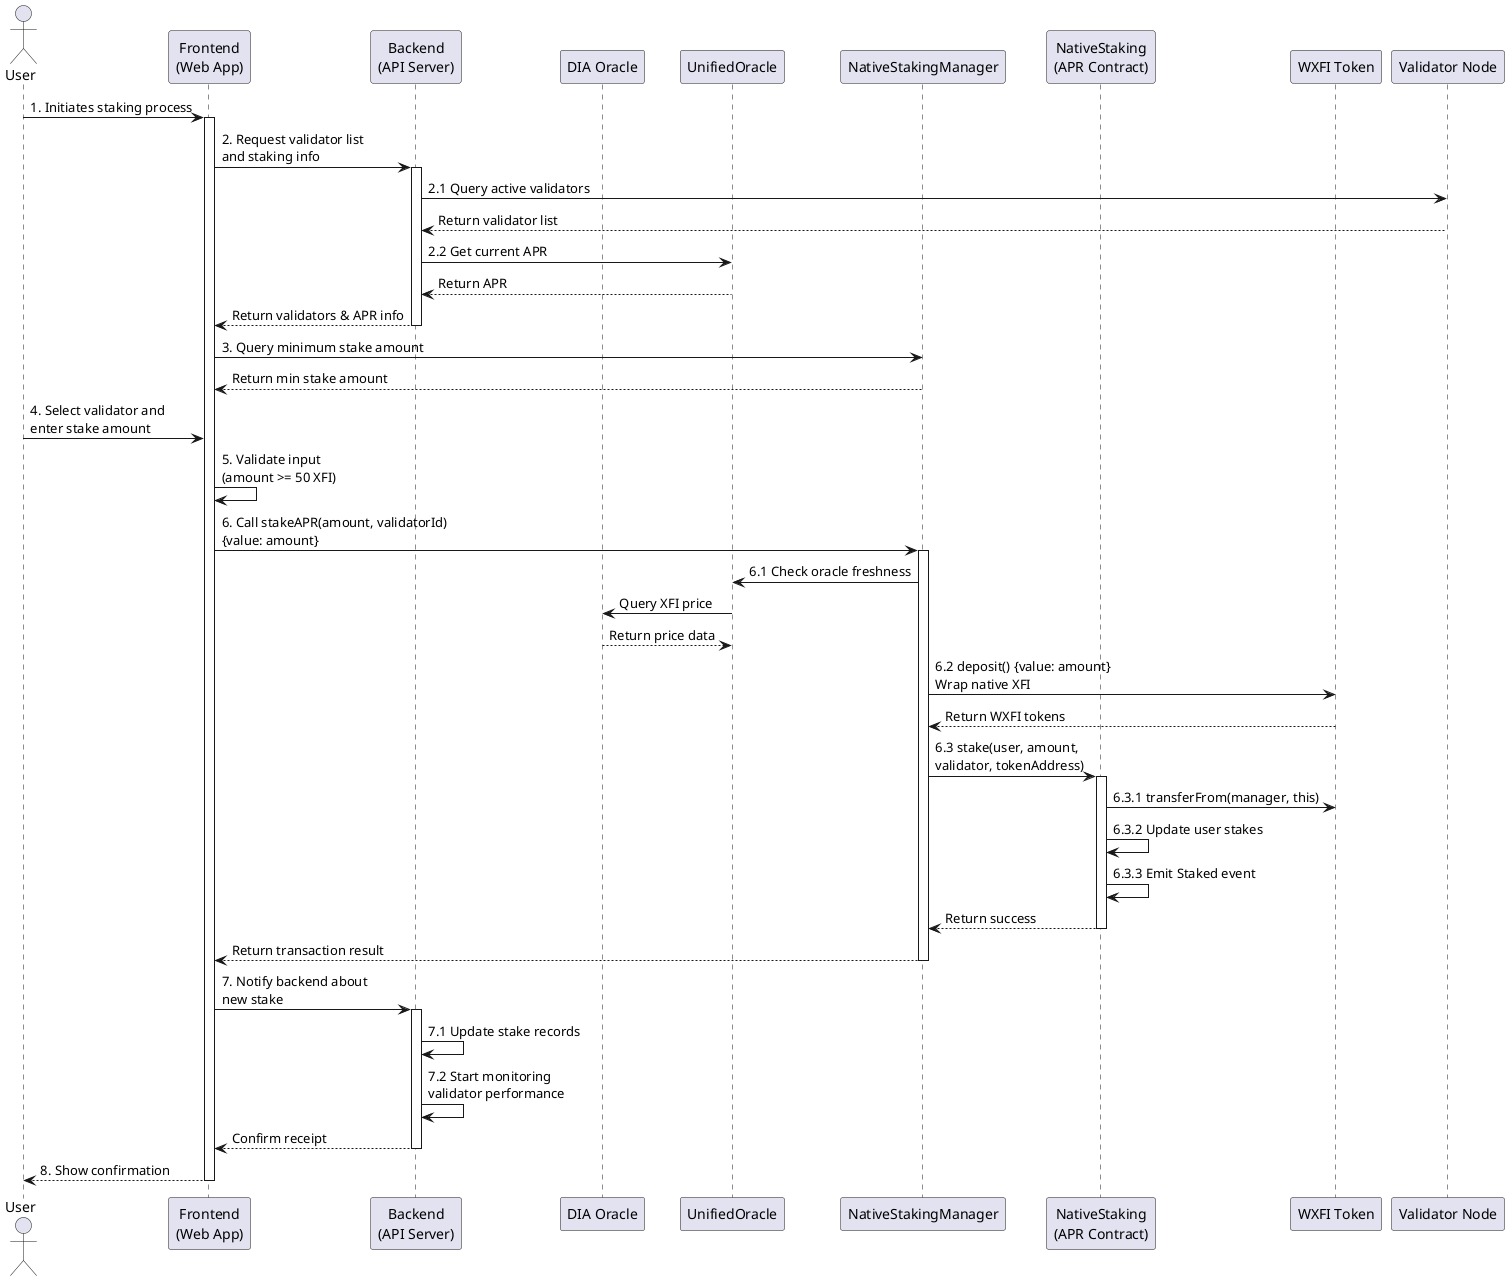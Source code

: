 @startuml Stake APR Flow
actor User
participant "Frontend\n(Web App)" as FE
participant "Backend\n(API Server)" as BE
participant "DIA Oracle" as DIA
participant "UnifiedOracle" as UO
participant "NativeStakingManager" as NSM
participant "NativeStaking\n(APR Contract)" as NS
participant "WXFI Token" as WXFI
participant "Validator Node" as VN

User -> FE: 1. Initiates staking process
activate FE

FE -> BE: 2. Request validator list\nand staking info
activate BE
BE -> VN: 2.1 Query active validators
BE <-- VN: Return validator list
BE -> UO: 2.2 Get current APR
BE <-- UO: Return APR
FE <-- BE: Return validators & APR info
deactivate BE

FE -> NSM: 3. Query minimum stake amount
FE <-- NSM: Return min stake amount

User -> FE: 4. Select validator and\nenter stake amount
FE -> FE: 5. Validate input\n(amount >= 50 XFI)

FE -> NSM: 6. Call stakeAPR(amount, validatorId)\n{value: amount}
activate NSM

NSM -> UO: 6.1 Check oracle freshness
UO -> DIA: Query XFI price
UO <-- DIA: Return price data

NSM -> WXFI: 6.2 deposit() {value: amount}\nWrap native XFI
NSM <-- WXFI: Return WXFI tokens

NSM -> NS: 6.3 stake(user, amount,\nvalidator, tokenAddress)
activate NS
NS -> WXFI: 6.3.1 transferFrom(manager, this)
NS -> NS: 6.3.2 Update user stakes
NS -> NS: 6.3.3 Emit Staked event
NSM <-- NS: Return success
deactivate NS

FE <-- NSM: Return transaction result
deactivate NSM

FE -> BE: 7. Notify backend about\nnew stake
activate BE
BE -> BE: 7.1 Update stake records
BE -> BE: 7.2 Start monitoring\nvalidator performance
FE <-- BE: Confirm receipt
deactivate BE

User <-- FE: 8. Show confirmation
deactivate FE

@enduml 